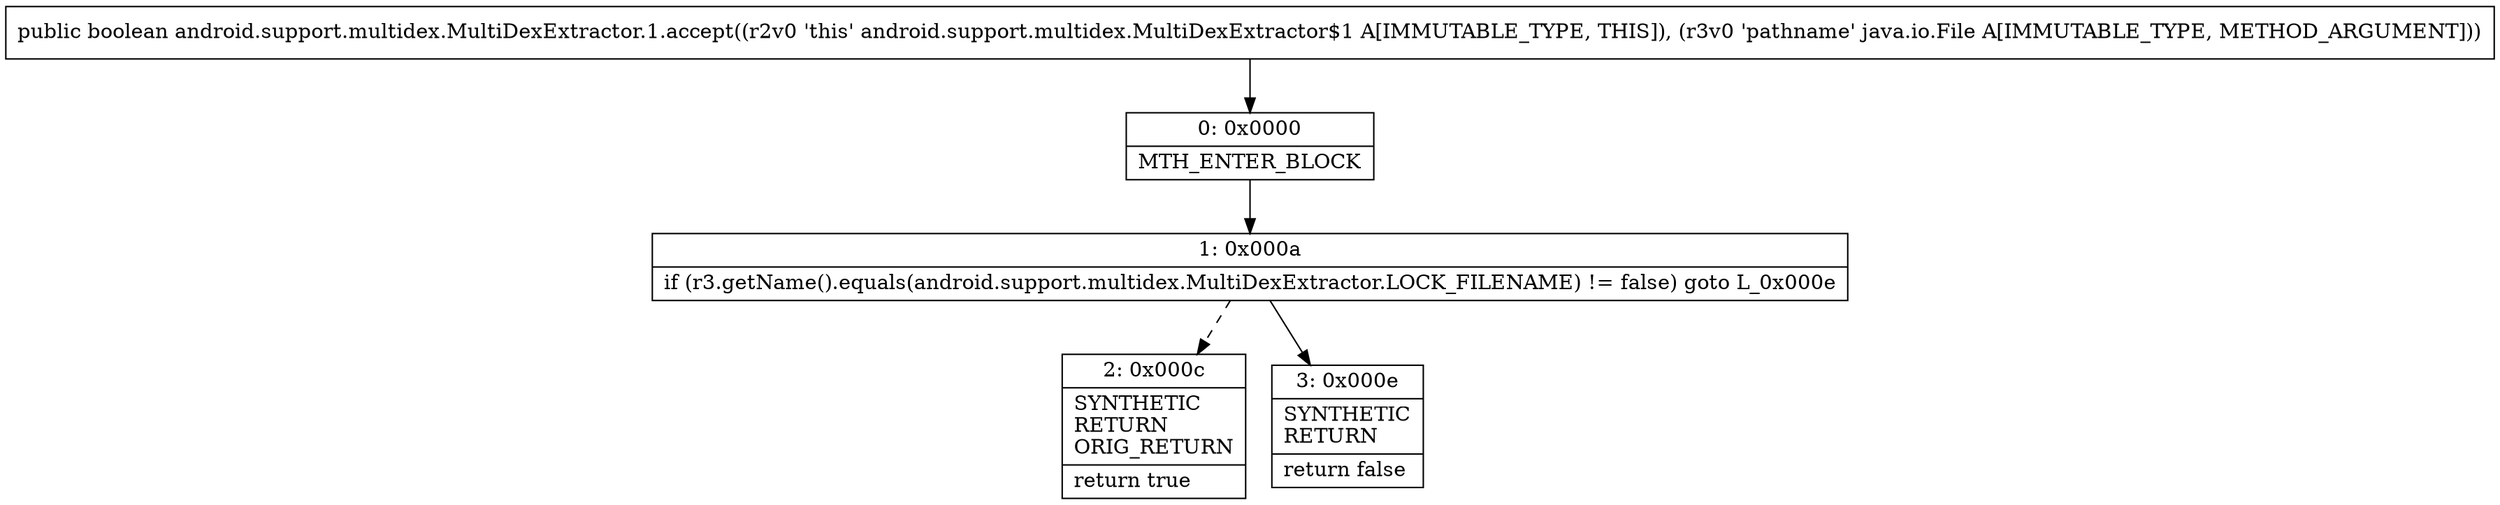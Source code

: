 digraph "CFG forandroid.support.multidex.MultiDexExtractor.1.accept(Ljava\/io\/File;)Z" {
Node_0 [shape=record,label="{0\:\ 0x0000|MTH_ENTER_BLOCK\l}"];
Node_1 [shape=record,label="{1\:\ 0x000a|if (r3.getName().equals(android.support.multidex.MultiDexExtractor.LOCK_FILENAME) != false) goto L_0x000e\l}"];
Node_2 [shape=record,label="{2\:\ 0x000c|SYNTHETIC\lRETURN\lORIG_RETURN\l|return true\l}"];
Node_3 [shape=record,label="{3\:\ 0x000e|SYNTHETIC\lRETURN\l|return false\l}"];
MethodNode[shape=record,label="{public boolean android.support.multidex.MultiDexExtractor.1.accept((r2v0 'this' android.support.multidex.MultiDexExtractor$1 A[IMMUTABLE_TYPE, THIS]), (r3v0 'pathname' java.io.File A[IMMUTABLE_TYPE, METHOD_ARGUMENT])) }"];
MethodNode -> Node_0;
Node_0 -> Node_1;
Node_1 -> Node_2[style=dashed];
Node_1 -> Node_3;
}

